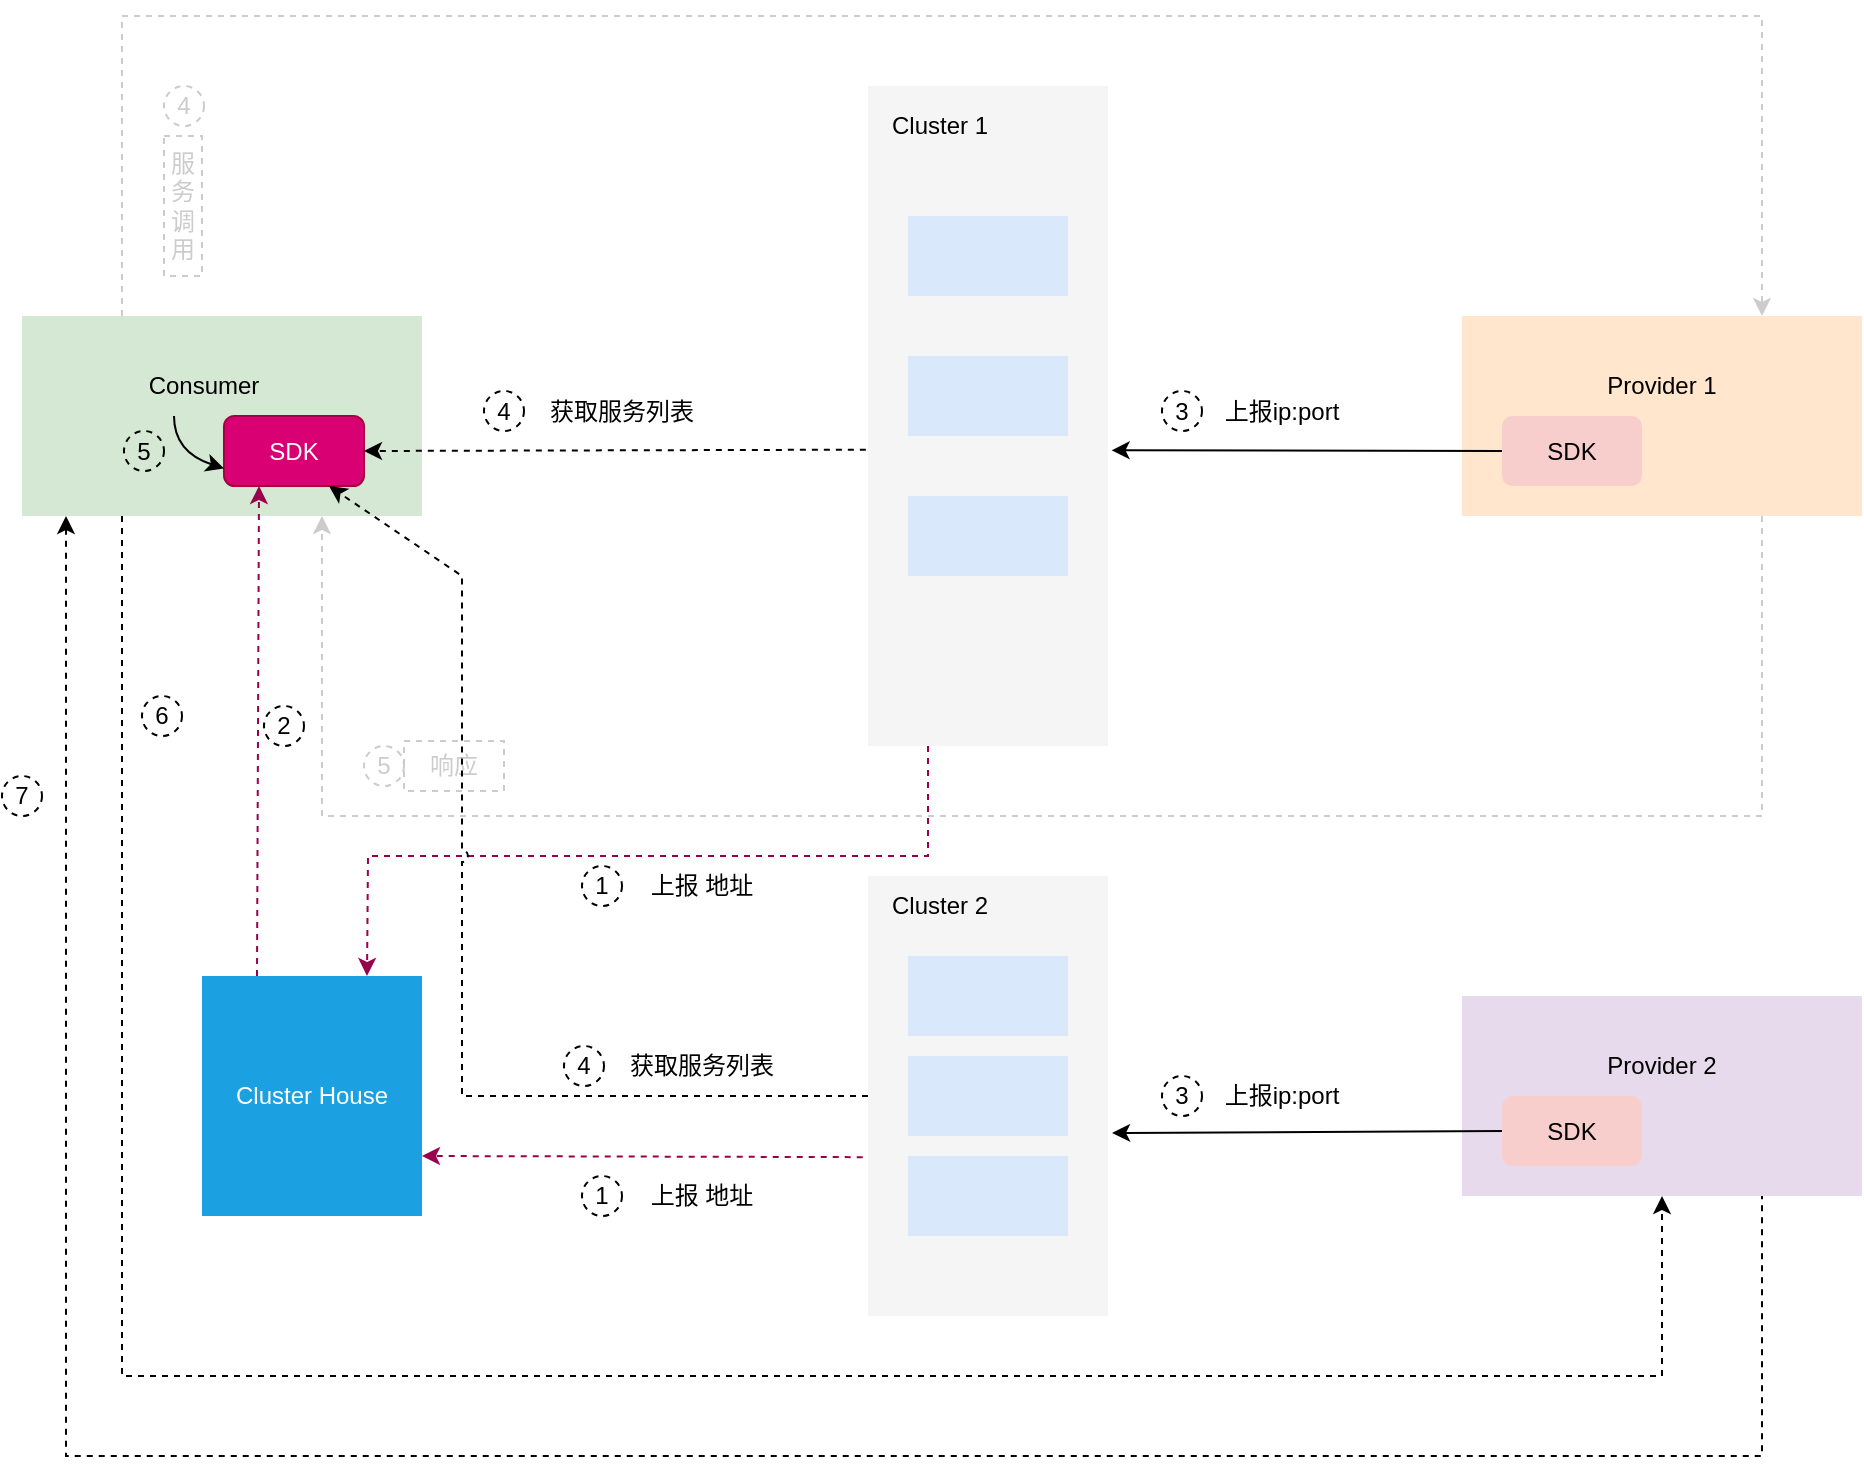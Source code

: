 <mxfile version="15.4.0" type="device"><diagram id="qQoGq1cH7CEZReM-vbfz" name="第 1 页"><mxGraphModel dx="2714" dy="997" grid="1" gridSize="10" guides="1" tooltips="1" connect="1" arrows="1" fold="1" page="1" pageScale="1" pageWidth="827" pageHeight="1169" math="0" shadow="0"><root><mxCell id="0"/><mxCell id="1" parent="0"/><mxCell id="X7qGMK9cB8R1yC2NZc6N-1" value="" style="rounded=0;whiteSpace=wrap;html=1;fillColor=#ffe6cc;strokeColor=none;" parent="1" vertex="1"><mxGeometry x="660" y="430" width="200" height="100" as="geometry"/></mxCell><mxCell id="X7qGMK9cB8R1yC2NZc6N-2" value="SDK" style="rounded=1;whiteSpace=wrap;html=1;fillColor=#f8cecc;strokeColor=none;" parent="1" vertex="1"><mxGeometry x="680" y="480" width="70" height="35" as="geometry"/></mxCell><mxCell id="X7qGMK9cB8R1yC2NZc6N-3" value="" style="rounded=0;whiteSpace=wrap;html=1;fillColor=#f5f5f5;strokeColor=none;fontColor=#333333;" parent="1" vertex="1"><mxGeometry x="363" y="315" width="120" height="330" as="geometry"/></mxCell><mxCell id="X7qGMK9cB8R1yC2NZc6N-4" value="" style="rounded=0;whiteSpace=wrap;html=1;fillColor=#dae8fc;strokeColor=none;" parent="1" vertex="1"><mxGeometry x="383" y="380" width="80" height="40" as="geometry"/></mxCell><mxCell id="X7qGMK9cB8R1yC2NZc6N-5" value="" style="rounded=0;whiteSpace=wrap;html=1;fillColor=#dae8fc;strokeColor=none;" parent="1" vertex="1"><mxGeometry x="383" y="450" width="80" height="40" as="geometry"/></mxCell><mxCell id="X7qGMK9cB8R1yC2NZc6N-6" value="" style="rounded=0;whiteSpace=wrap;html=1;fillColor=#dae8fc;strokeColor=none;" parent="1" vertex="1"><mxGeometry x="383" y="520" width="80" height="40" as="geometry"/></mxCell><mxCell id="X7qGMK9cB8R1yC2NZc6N-7" value="Cluster 1" style="text;html=1;strokeColor=none;fillColor=none;align=center;verticalAlign=middle;whiteSpace=wrap;rounded=0;" parent="1" vertex="1"><mxGeometry x="369" y="320" width="60" height="30" as="geometry"/></mxCell><mxCell id="X7qGMK9cB8R1yC2NZc6N-8" value="Provider 1" style="text;html=1;strokeColor=none;fillColor=none;align=center;verticalAlign=middle;whiteSpace=wrap;rounded=0;" parent="1" vertex="1"><mxGeometry x="730" y="450" width="60" height="30" as="geometry"/></mxCell><mxCell id="X7qGMK9cB8R1yC2NZc6N-9" value="" style="rounded=0;whiteSpace=wrap;html=1;fillColor=#d5e8d4;strokeColor=none;" parent="1" vertex="1"><mxGeometry x="-60" y="430" width="200" height="100" as="geometry"/></mxCell><mxCell id="X7qGMK9cB8R1yC2NZc6N-10" value="SDK" style="rounded=1;whiteSpace=wrap;html=1;fillColor=#d80073;strokeColor=#A50040;fontColor=#ffffff;" parent="1" vertex="1"><mxGeometry x="41" y="480" width="70" height="35" as="geometry"/></mxCell><mxCell id="X7qGMK9cB8R1yC2NZc6N-11" value="Consumer" style="text;html=1;strokeColor=none;fillColor=none;align=center;verticalAlign=middle;whiteSpace=wrap;rounded=0;" parent="1" vertex="1"><mxGeometry x="1" y="450" width="60" height="30" as="geometry"/></mxCell><mxCell id="1PCaNUX1M2OfLm39Njzx-1" value="" style="endArrow=classic;html=1;rounded=0;exitX=0;exitY=0.5;exitDx=0;exitDy=0;entryX=1.015;entryY=0.552;entryDx=0;entryDy=0;entryPerimeter=0;strokeColor=#000000;" parent="1" source="X7qGMK9cB8R1yC2NZc6N-2" target="X7qGMK9cB8R1yC2NZc6N-3" edge="1"><mxGeometry width="50" height="50" relative="1" as="geometry"><mxPoint x="270" y="710" as="sourcePoint"/><mxPoint x="320" y="660" as="targetPoint"/></mxGeometry></mxCell><mxCell id="1PCaNUX1M2OfLm39Njzx-2" value="" style="endArrow=classic;html=1;rounded=0;exitX=-0.009;exitY=0.551;exitDx=0;exitDy=0;entryX=1;entryY=0.5;entryDx=0;entryDy=0;exitPerimeter=0;strokeColor=#000000;dashed=1;" parent="1" source="X7qGMK9cB8R1yC2NZc6N-3" target="X7qGMK9cB8R1yC2NZc6N-10" edge="1"><mxGeometry width="50" height="50" relative="1" as="geometry"><mxPoint x="579" y="507.5" as="sourcePoint"/><mxPoint x="496.48" y="508.15" as="targetPoint"/></mxGeometry></mxCell><mxCell id="1PCaNUX1M2OfLm39Njzx-3" value="" style="curved=1;endArrow=classic;html=1;rounded=0;exitX=0.25;exitY=1;exitDx=0;exitDy=0;entryX=0;entryY=0.75;entryDx=0;entryDy=0;" parent="1" source="X7qGMK9cB8R1yC2NZc6N-11" target="X7qGMK9cB8R1yC2NZc6N-10" edge="1"><mxGeometry width="50" height="50" relative="1" as="geometry"><mxPoint x="-29" y="630" as="sourcePoint"/><mxPoint x="21" y="580" as="targetPoint"/><Array as="points"><mxPoint x="16" y="498"/></Array></mxGeometry></mxCell><mxCell id="1PCaNUX1M2OfLm39Njzx-4" value="" style="endArrow=classic;html=1;rounded=0;exitX=0.25;exitY=0;exitDx=0;exitDy=0;entryX=0.75;entryY=0;entryDx=0;entryDy=0;strokeColor=#CCCCCC;dashed=1;" parent="1" source="X7qGMK9cB8R1yC2NZc6N-9" target="X7qGMK9cB8R1yC2NZc6N-1" edge="1"><mxGeometry width="50" height="50" relative="1" as="geometry"><mxPoint x="371.92" y="506.83" as="sourcePoint"/><mxPoint x="260" y="507.5" as="targetPoint"/><Array as="points"><mxPoint x="-10" y="280"/><mxPoint x="810" y="280"/></Array></mxGeometry></mxCell><mxCell id="1PCaNUX1M2OfLm39Njzx-7" value="" style="rounded=0;whiteSpace=wrap;html=1;fillColor=#E8DAED;strokeColor=none;" parent="1" vertex="1"><mxGeometry x="660" y="770" width="200" height="100" as="geometry"/></mxCell><mxCell id="1PCaNUX1M2OfLm39Njzx-8" value="SDK" style="rounded=1;whiteSpace=wrap;html=1;fillColor=#f8cecc;strokeColor=none;" parent="1" vertex="1"><mxGeometry x="680" y="820" width="70" height="35" as="geometry"/></mxCell><mxCell id="1PCaNUX1M2OfLm39Njzx-9" value="Provider 2" style="text;html=1;strokeColor=none;fillColor=none;align=center;verticalAlign=middle;whiteSpace=wrap;rounded=0;" parent="1" vertex="1"><mxGeometry x="730" y="790" width="60" height="30" as="geometry"/></mxCell><mxCell id="1PCaNUX1M2OfLm39Njzx-10" value="" style="rounded=0;whiteSpace=wrap;html=1;fillColor=#f5f5f5;strokeColor=none;fontColor=#333333;" parent="1" vertex="1"><mxGeometry x="363" y="710" width="120" height="220" as="geometry"/></mxCell><mxCell id="1PCaNUX1M2OfLm39Njzx-11" value="" style="rounded=0;whiteSpace=wrap;html=1;fillColor=#dae8fc;strokeColor=none;" parent="1" vertex="1"><mxGeometry x="383" y="750" width="80" height="40" as="geometry"/></mxCell><mxCell id="1PCaNUX1M2OfLm39Njzx-12" value="" style="rounded=0;whiteSpace=wrap;html=1;fillColor=#dae8fc;strokeColor=none;" parent="1" vertex="1"><mxGeometry x="383" y="800" width="80" height="40" as="geometry"/></mxCell><mxCell id="1PCaNUX1M2OfLm39Njzx-13" value="" style="rounded=0;whiteSpace=wrap;html=1;fillColor=#dae8fc;strokeColor=none;" parent="1" vertex="1"><mxGeometry x="383" y="850" width="80" height="40" as="geometry"/></mxCell><mxCell id="1PCaNUX1M2OfLm39Njzx-14" value="Cluster 2" style="text;html=1;strokeColor=none;fillColor=none;align=center;verticalAlign=middle;whiteSpace=wrap;rounded=0;" parent="1" vertex="1"><mxGeometry x="369" y="710" width="60" height="30" as="geometry"/></mxCell><mxCell id="1PCaNUX1M2OfLm39Njzx-15" value="" style="endArrow=classic;html=1;rounded=0;exitX=0;exitY=0.5;exitDx=0;exitDy=0;entryX=1.017;entryY=0.584;entryDx=0;entryDy=0;entryPerimeter=0;strokeColor=#000000;" parent="1" source="1PCaNUX1M2OfLm39Njzx-8" target="1PCaNUX1M2OfLm39Njzx-10" edge="1"><mxGeometry width="50" height="50" relative="1" as="geometry"><mxPoint x="579" y="507.5" as="sourcePoint"/><mxPoint x="494.8" y="507.16" as="targetPoint"/></mxGeometry></mxCell><mxCell id="1PCaNUX1M2OfLm39Njzx-18" value="3" style="ellipse;whiteSpace=wrap;html=1;aspect=fixed;fillColor=none;dashed=1;strokeColor=#000000;fontColor=#000000;" parent="1" vertex="1"><mxGeometry x="510" y="467.5" width="20" height="20" as="geometry"/></mxCell><mxCell id="1PCaNUX1M2OfLm39Njzx-19" value="5" style="ellipse;whiteSpace=wrap;html=1;aspect=fixed;fillColor=none;dashed=1;" parent="1" vertex="1"><mxGeometry x="-9" y="487.5" width="20" height="20" as="geometry"/></mxCell><mxCell id="1PCaNUX1M2OfLm39Njzx-20" value="4" style="ellipse;whiteSpace=wrap;html=1;aspect=fixed;fillColor=none;dashed=1;fontColor=#000000;strokeColor=#000000;" parent="1" vertex="1"><mxGeometry x="171" y="467.5" width="20" height="20" as="geometry"/></mxCell><mxCell id="1PCaNUX1M2OfLm39Njzx-21" value="5" style="ellipse;whiteSpace=wrap;html=1;aspect=fixed;fillColor=none;dashed=1;strokeColor=#CCCCCC;fontColor=#CCCCCC;" parent="1" vertex="1"><mxGeometry x="111" y="645" width="20" height="20" as="geometry"/></mxCell><mxCell id="1PCaNUX1M2OfLm39Njzx-22" value="4" style="ellipse;whiteSpace=wrap;html=1;aspect=fixed;fillColor=none;dashed=1;strokeColor=#CCCCCC;fontColor=#CCCCCC;" parent="1" vertex="1"><mxGeometry x="11" y="315" width="20" height="20" as="geometry"/></mxCell><mxCell id="1PCaNUX1M2OfLm39Njzx-23" value="上报ip:port" style="text;html=1;strokeColor=none;fillColor=none;align=center;verticalAlign=middle;whiteSpace=wrap;rounded=0;dashed=1;fontColor=#000000;" parent="1" vertex="1"><mxGeometry x="530" y="462.5" width="80" height="30" as="geometry"/></mxCell><mxCell id="1PCaNUX1M2OfLm39Njzx-24" value="获取服务列表" style="text;html=1;strokeColor=none;fillColor=none;align=center;verticalAlign=middle;whiteSpace=wrap;rounded=0;dashed=1;fontColor=#000000;" parent="1" vertex="1"><mxGeometry x="200" y="462.5" width="80" height="30" as="geometry"/></mxCell><mxCell id="1PCaNUX1M2OfLm39Njzx-25" value="服务调用" style="text;html=1;strokeColor=#CCCCCC;fillColor=none;align=center;verticalAlign=middle;whiteSpace=wrap;rounded=0;dashed=1;fontColor=#CCCCCC;" parent="1" vertex="1"><mxGeometry x="11" y="340" width="19" height="70" as="geometry"/></mxCell><mxCell id="1PCaNUX1M2OfLm39Njzx-26" value="响应" style="text;html=1;strokeColor=#CCCCCC;fillColor=none;align=center;verticalAlign=middle;whiteSpace=wrap;rounded=0;dashed=1;fontColor=#CCCCCC;" parent="1" vertex="1"><mxGeometry x="131" y="642.5" width="50" height="25" as="geometry"/></mxCell><mxCell id="1PCaNUX1M2OfLm39Njzx-33" value="" style="endArrow=none;html=1;rounded=0;fontSize=14;fontColor=#000000;strokeColor=#000000;entryX=0.75;entryY=1;entryDx=0;entryDy=0;dashed=1;startArrow=classic;startFill=1;endFill=0;" parent="1" target="1PCaNUX1M2OfLm39Njzx-7" edge="1"><mxGeometry width="50" height="50" relative="1" as="geometry"><mxPoint x="-38" y="530" as="sourcePoint"/><mxPoint x="86" y="525" as="targetPoint"/><Array as="points"><mxPoint x="-38" y="1000"/><mxPoint x="810" y="1000"/></Array></mxGeometry></mxCell><mxCell id="1PCaNUX1M2OfLm39Njzx-36" value="6" style="ellipse;whiteSpace=wrap;html=1;aspect=fixed;fillColor=none;dashed=1;" parent="1" vertex="1"><mxGeometry y="620" width="20" height="20" as="geometry"/></mxCell><mxCell id="1PCaNUX1M2OfLm39Njzx-37" value="" style="endArrow=classic;html=1;rounded=0;fontSize=14;fontColor=#000000;strokeColor=#000000;exitX=0.25;exitY=1;exitDx=0;exitDy=0;entryX=0.5;entryY=1;entryDx=0;entryDy=0;dashed=1;startArrow=none;startFill=0;" parent="1" source="X7qGMK9cB8R1yC2NZc6N-9" target="1PCaNUX1M2OfLm39Njzx-7" edge="1"><mxGeometry width="50" height="50" relative="1" as="geometry"><mxPoint y="540" as="sourcePoint"/><mxPoint x="820" y="880" as="targetPoint"/><Array as="points"><mxPoint x="-10" y="960"/><mxPoint x="760" y="960"/></Array></mxGeometry></mxCell><mxCell id="1PCaNUX1M2OfLm39Njzx-38" value="7" style="ellipse;whiteSpace=wrap;html=1;aspect=fixed;fillColor=none;dashed=1;" parent="1" vertex="1"><mxGeometry x="-70" y="660" width="20" height="20" as="geometry"/></mxCell><mxCell id="_k_aqhZ8qPjCXraRc2PL-2" value="4" style="ellipse;whiteSpace=wrap;html=1;aspect=fixed;fillColor=none;dashed=1;fontColor=#000000;strokeColor=#000000;" vertex="1" parent="1"><mxGeometry x="211" y="795" width="20" height="20" as="geometry"/></mxCell><mxCell id="_k_aqhZ8qPjCXraRc2PL-3" value="获取服务列表" style="text;html=1;strokeColor=none;fillColor=none;align=center;verticalAlign=middle;whiteSpace=wrap;rounded=0;dashed=1;fontColor=#000000;" vertex="1" parent="1"><mxGeometry x="240" y="790" width="80" height="30" as="geometry"/></mxCell><mxCell id="_k_aqhZ8qPjCXraRc2PL-5" value="Cluster House" style="rounded=0;whiteSpace=wrap;html=1;fontColor=#ffffff;strokeColor=none;fillColor=#1ba1e2;" vertex="1" parent="1"><mxGeometry x="30" y="760" width="110" height="120" as="geometry"/></mxCell><mxCell id="_k_aqhZ8qPjCXraRc2PL-6" value="" style="endArrow=classic;html=1;rounded=0;exitX=0.25;exitY=0;exitDx=0;exitDy=0;entryX=0.25;entryY=1;entryDx=0;entryDy=0;strokeColor=#99004D;dashed=1;" edge="1" parent="1" source="_k_aqhZ8qPjCXraRc2PL-5" target="X7qGMK9cB8R1yC2NZc6N-10"><mxGeometry width="50" height="50" relative="1" as="geometry"><mxPoint x="371.92" y="506.83" as="sourcePoint"/><mxPoint x="121" y="507.5" as="targetPoint"/></mxGeometry></mxCell><mxCell id="_k_aqhZ8qPjCXraRc2PL-7" value="" style="endArrow=classic;html=1;rounded=0;exitX=-0.022;exitY=0.639;exitDx=0;exitDy=0;entryX=1;entryY=0.75;entryDx=0;entryDy=0;strokeColor=#99004D;dashed=1;exitPerimeter=0;" edge="1" parent="1" source="1PCaNUX1M2OfLm39Njzx-10" target="_k_aqhZ8qPjCXraRc2PL-5"><mxGeometry width="50" height="50" relative="1" as="geometry"><mxPoint x="371.92" y="506.83" as="sourcePoint"/><mxPoint x="121.0" y="507.5" as="targetPoint"/></mxGeometry></mxCell><mxCell id="_k_aqhZ8qPjCXraRc2PL-8" value="2" style="ellipse;whiteSpace=wrap;html=1;aspect=fixed;fillColor=none;dashed=1;fontColor=#000000;strokeColor=#000000;" vertex="1" parent="1"><mxGeometry x="61" y="625" width="20" height="20" as="geometry"/></mxCell><mxCell id="_k_aqhZ8qPjCXraRc2PL-10" value="3" style="ellipse;whiteSpace=wrap;html=1;aspect=fixed;fillColor=none;dashed=1;strokeColor=#000000;fontColor=#000000;" vertex="1" parent="1"><mxGeometry x="510" y="810" width="20" height="20" as="geometry"/></mxCell><mxCell id="_k_aqhZ8qPjCXraRc2PL-11" value="上报ip:port" style="text;html=1;strokeColor=none;fillColor=none;align=center;verticalAlign=middle;whiteSpace=wrap;rounded=0;dashed=1;fontColor=#000000;" vertex="1" parent="1"><mxGeometry x="530" y="805" width="80" height="30" as="geometry"/></mxCell><mxCell id="_k_aqhZ8qPjCXraRc2PL-12" value="" style="endArrow=classic;html=1;rounded=0;exitX=0.25;exitY=1;exitDx=0;exitDy=0;entryX=0.75;entryY=0;entryDx=0;entryDy=0;strokeColor=#99004D;dashed=1;" edge="1" parent="1" source="X7qGMK9cB8R1yC2NZc6N-3" target="_k_aqhZ8qPjCXraRc2PL-5"><mxGeometry width="50" height="50" relative="1" as="geometry"><mxPoint x="371.92" y="506.83" as="sourcePoint"/><mxPoint x="121.0" y="507.5" as="targetPoint"/><Array as="points"><mxPoint x="393" y="700"/><mxPoint x="113" y="700"/></Array></mxGeometry></mxCell><mxCell id="_k_aqhZ8qPjCXraRc2PL-14" value="" style="endArrow=classic;html=1;rounded=0;exitX=0;exitY=0.5;exitDx=0;exitDy=0;entryX=0.75;entryY=1;entryDx=0;entryDy=0;strokeColor=#000000;dashed=1;jumpStyle=arc;" edge="1" parent="1" source="1PCaNUX1M2OfLm39Njzx-10" target="X7qGMK9cB8R1yC2NZc6N-10"><mxGeometry width="50" height="50" relative="1" as="geometry"><mxPoint x="370.36" y="860.58" as="sourcePoint"/><mxPoint x="150" y="860" as="targetPoint"/><Array as="points"><mxPoint x="160" y="820"/><mxPoint x="160" y="560"/></Array></mxGeometry></mxCell><mxCell id="1PCaNUX1M2OfLm39Njzx-43" value="" style="endArrow=classic;html=1;rounded=0;exitX=0.75;exitY=1;exitDx=0;exitDy=0;entryX=0.75;entryY=1;entryDx=0;entryDy=0;dashed=1;strokeColor=#CCCCCC;endFill=1;" parent="1" source="X7qGMK9cB8R1yC2NZc6N-1" target="X7qGMK9cB8R1yC2NZc6N-9" edge="1"><mxGeometry width="50" height="50" relative="1" as="geometry"><mxPoint x="810" y="530" as="sourcePoint"/><mxPoint x="90" y="530" as="targetPoint"/><Array as="points"><mxPoint x="810" y="680"/><mxPoint x="90" y="680"/></Array></mxGeometry></mxCell><mxCell id="_k_aqhZ8qPjCXraRc2PL-16" value="1" style="ellipse;whiteSpace=wrap;html=1;aspect=fixed;fillColor=none;dashed=1;strokeColor=#000000;fontColor=#000000;" vertex="1" parent="1"><mxGeometry x="220" y="705" width="20" height="20" as="geometry"/></mxCell><mxCell id="_k_aqhZ8qPjCXraRc2PL-17" value="上报 地址" style="text;html=1;strokeColor=none;fillColor=none;align=center;verticalAlign=middle;whiteSpace=wrap;rounded=0;dashed=1;fontColor=#000000;" vertex="1" parent="1"><mxGeometry x="240" y="700" width="80" height="30" as="geometry"/></mxCell><mxCell id="_k_aqhZ8qPjCXraRc2PL-18" value="1" style="ellipse;whiteSpace=wrap;html=1;aspect=fixed;fillColor=none;dashed=1;strokeColor=#000000;fontColor=#000000;" vertex="1" parent="1"><mxGeometry x="220" y="860" width="20" height="20" as="geometry"/></mxCell><mxCell id="_k_aqhZ8qPjCXraRc2PL-19" value="上报 地址" style="text;html=1;strokeColor=none;fillColor=none;align=center;verticalAlign=middle;whiteSpace=wrap;rounded=0;dashed=1;fontColor=#000000;" vertex="1" parent="1"><mxGeometry x="240" y="855" width="80" height="30" as="geometry"/></mxCell></root></mxGraphModel></diagram></mxfile>